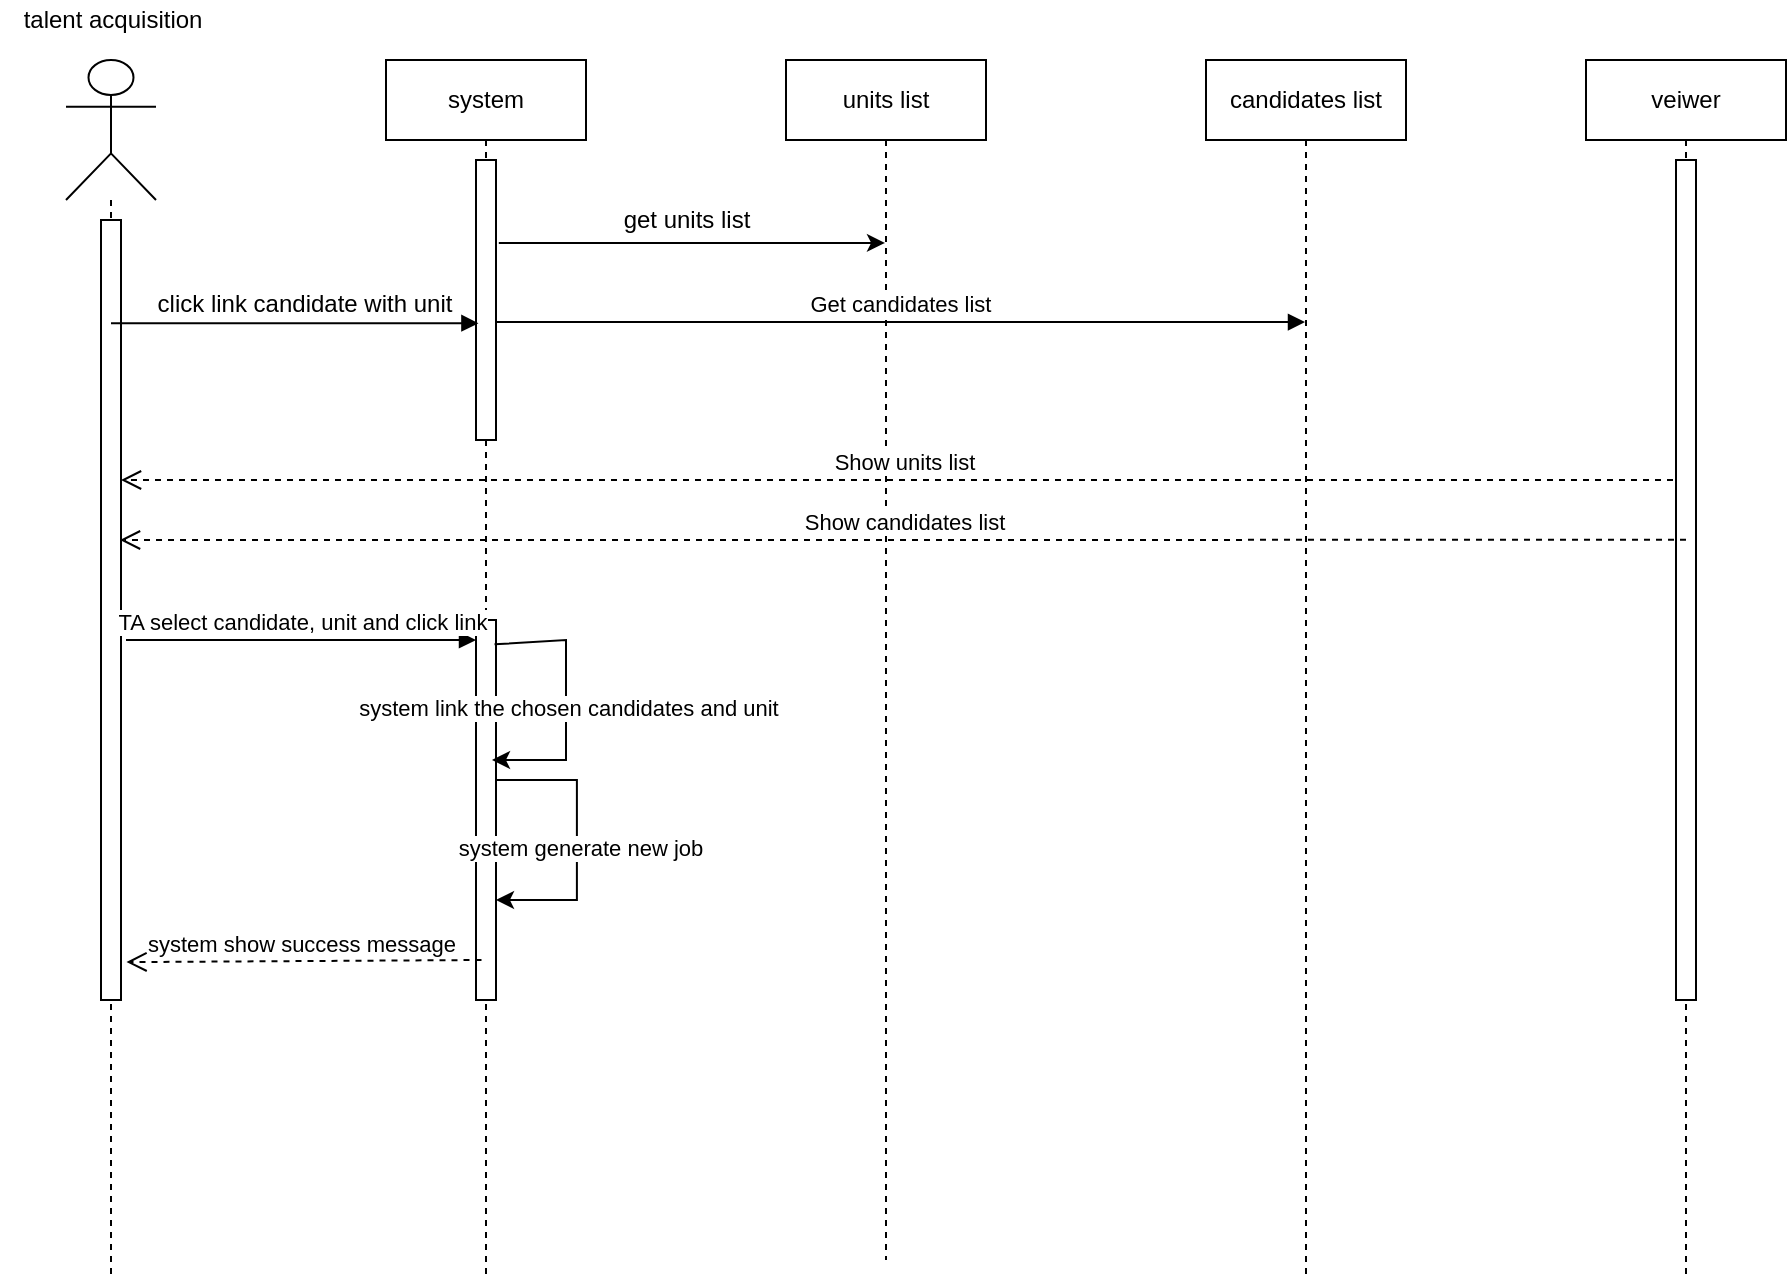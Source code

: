 <mxfile version="17.4.2" type="device"><diagram id="uEa2KhBH0eOFdy1nyrka" name="Page-1"><mxGraphModel dx="1928" dy="506" grid="1" gridSize="10" guides="1" tooltips="1" connect="1" arrows="1" fold="1" page="1" pageScale="1" pageWidth="850" pageHeight="1100" math="0" shadow="0"><root><mxCell id="0"/><mxCell id="1" parent="0"/><mxCell id="KsSeSbwvbEtUZ55Jz8Z9-18" value="" style="shape=umlLifeline;participant=umlActor;perimeter=lifelinePerimeter;whiteSpace=wrap;html=1;container=1;collapsible=0;recursiveResize=0;verticalAlign=top;spacingTop=36;outlineConnect=0;size=70;" parent="1" vertex="1"><mxGeometry x="30" y="40" width="45" height="610" as="geometry"/></mxCell><mxCell id="KsSeSbwvbEtUZ55Jz8Z9-26" value="" style="html=1;points=[];perimeter=orthogonalPerimeter;" parent="KsSeSbwvbEtUZ55Jz8Z9-18" vertex="1"><mxGeometry x="17.5" y="80" width="10" height="390" as="geometry"/></mxCell><mxCell id="KsSeSbwvbEtUZ55Jz8Z9-20" value="talent acquisition" style="text;html=1;align=center;verticalAlign=middle;resizable=0;points=[];autosize=1;strokeColor=none;fillColor=none;" parent="1" vertex="1"><mxGeometry x="-2.5" y="10" width="110" height="20" as="geometry"/></mxCell><mxCell id="KsSeSbwvbEtUZ55Jz8Z9-23" value="candidates list" style="shape=umlLifeline;perimeter=lifelinePerimeter;whiteSpace=wrap;html=1;container=1;collapsible=0;recursiveResize=0;outlineConnect=0;" parent="1" vertex="1"><mxGeometry x="600" y="40" width="100" height="610" as="geometry"/></mxCell><mxCell id="KsSeSbwvbEtUZ55Jz8Z9-24" value="units list" style="shape=umlLifeline;perimeter=lifelinePerimeter;whiteSpace=wrap;html=1;container=1;collapsible=0;recursiveResize=0;outlineConnect=0;" parent="1" vertex="1"><mxGeometry x="390" y="40" width="100" height="600" as="geometry"/></mxCell><mxCell id="KsSeSbwvbEtUZ55Jz8Z9-25" value="system" style="shape=umlLifeline;perimeter=lifelinePerimeter;whiteSpace=wrap;html=1;container=1;collapsible=0;recursiveResize=0;outlineConnect=0;" parent="1" vertex="1"><mxGeometry x="190" y="40" width="100" height="610" as="geometry"/></mxCell><mxCell id="bWEyF5h6Kf8UfUXs6w6O-13" value="" style="html=1;points=[];perimeter=orthogonalPerimeter;" vertex="1" parent="KsSeSbwvbEtUZ55Jz8Z9-25"><mxGeometry x="45" y="280" width="10" height="190" as="geometry"/></mxCell><mxCell id="KsSeSbwvbEtUZ55Jz8Z9-29" value="" style="html=1;points=[];perimeter=orthogonalPerimeter;" parent="KsSeSbwvbEtUZ55Jz8Z9-25" vertex="1"><mxGeometry x="45" y="50" width="10" height="140" as="geometry"/></mxCell><mxCell id="bWEyF5h6Kf8UfUXs6w6O-11" value="" style="endArrow=classic;html=1;rounded=0;" edge="1" parent="KsSeSbwvbEtUZ55Jz8Z9-25"><mxGeometry width="50" height="50" relative="1" as="geometry"><mxPoint x="54.998" y="360" as="sourcePoint"/><mxPoint x="54.998" y="420" as="targetPoint"/><Array as="points"><mxPoint x="95.45" y="360"/><mxPoint x="95.45" y="420"/></Array></mxGeometry></mxCell><mxCell id="bWEyF5h6Kf8UfUXs6w6O-12" value="system generate new job" style="edgeLabel;html=1;align=center;verticalAlign=middle;resizable=0;points=[];" vertex="1" connectable="0" parent="bWEyF5h6Kf8UfUXs6w6O-11"><mxGeometry x="0.054" y="1" relative="1" as="geometry"><mxPoint as="offset"/></mxGeometry></mxCell><mxCell id="bWEyF5h6Kf8UfUXs6w6O-8" value="" style="endArrow=classic;html=1;rounded=0;exitX=0.927;exitY=0.064;exitDx=0;exitDy=0;exitPerimeter=0;" edge="1" parent="KsSeSbwvbEtUZ55Jz8Z9-25" source="bWEyF5h6Kf8UfUXs6w6O-13"><mxGeometry width="50" height="50" relative="1" as="geometry"><mxPoint x="60" y="290" as="sourcePoint"/><mxPoint x="53" y="350" as="targetPoint"/><Array as="points"><mxPoint x="90" y="290"/><mxPoint x="90" y="350"/></Array></mxGeometry></mxCell><mxCell id="bWEyF5h6Kf8UfUXs6w6O-10" value="system link the chosen candidates and unit" style="edgeLabel;html=1;align=center;verticalAlign=middle;resizable=0;points=[];" vertex="1" connectable="0" parent="bWEyF5h6Kf8UfUXs6w6O-8"><mxGeometry x="0.054" y="1" relative="1" as="geometry"><mxPoint as="offset"/></mxGeometry></mxCell><mxCell id="KsSeSbwvbEtUZ55Jz8Z9-31" value="" style="html=1;verticalAlign=bottom;endArrow=block;rounded=0;entryX=0.121;entryY=0.583;entryDx=0;entryDy=0;entryPerimeter=0;" parent="1" source="KsSeSbwvbEtUZ55Jz8Z9-18" target="KsSeSbwvbEtUZ55Jz8Z9-29" edge="1"><mxGeometry width="80" relative="1" as="geometry"><mxPoint x="430" y="290" as="sourcePoint"/><mxPoint x="230" y="172" as="targetPoint"/></mxGeometry></mxCell><mxCell id="KsSeSbwvbEtUZ55Jz8Z9-32" value="click link candidate with unit" style="text;html=1;align=center;verticalAlign=middle;resizable=0;points=[];autosize=1;strokeColor=none;fillColor=none;" parent="1" vertex="1"><mxGeometry x="69" y="152" width="160" height="20" as="geometry"/></mxCell><mxCell id="KsSeSbwvbEtUZ55Jz8Z9-33" value="Get candidates list" style="html=1;verticalAlign=bottom;endArrow=block;rounded=0;exitX=1.02;exitY=0.579;exitDx=0;exitDy=0;exitPerimeter=0;" parent="1" source="KsSeSbwvbEtUZ55Jz8Z9-29" target="KsSeSbwvbEtUZ55Jz8Z9-23" edge="1"><mxGeometry width="80" relative="1" as="geometry"><mxPoint x="430" y="290" as="sourcePoint"/><mxPoint x="510" y="290" as="targetPoint"/></mxGeometry></mxCell><mxCell id="KsSeSbwvbEtUZ55Jz8Z9-34" value="Show units list" style="html=1;verticalAlign=bottom;endArrow=open;dashed=1;endSize=8;rounded=0;" parent="1" source="bWEyF5h6Kf8UfUXs6w6O-1" target="KsSeSbwvbEtUZ55Jz8Z9-26" edge="1"><mxGeometry relative="1" as="geometry"><mxPoint x="642" y="268.08" as="sourcePoint"/><mxPoint x="430" y="290" as="targetPoint"/><Array as="points"><mxPoint x="480" y="250"/></Array></mxGeometry></mxCell><mxCell id="KsSeSbwvbEtUZ55Jz8Z9-35" value="TA select candidate, unit and click link" style="html=1;verticalAlign=bottom;endArrow=block;rounded=0;" parent="1" target="bWEyF5h6Kf8UfUXs6w6O-13" edge="1"><mxGeometry width="80" relative="1" as="geometry"><mxPoint x="60" y="330" as="sourcePoint"/><mxPoint x="230" y="330" as="targetPoint"/></mxGeometry></mxCell><mxCell id="bWEyF5h6Kf8UfUXs6w6O-1" value="veiwer" style="shape=umlLifeline;perimeter=lifelinePerimeter;whiteSpace=wrap;html=1;container=1;collapsible=0;recursiveResize=0;outlineConnect=0;" vertex="1" parent="1"><mxGeometry x="790" y="40" width="100" height="610" as="geometry"/></mxCell><mxCell id="bWEyF5h6Kf8UfUXs6w6O-2" value="" style="html=1;points=[];perimeter=orthogonalPerimeter;" vertex="1" parent="bWEyF5h6Kf8UfUXs6w6O-1"><mxGeometry x="45" y="50" width="10" height="420" as="geometry"/></mxCell><mxCell id="bWEyF5h6Kf8UfUXs6w6O-4" value="" style="endArrow=classic;html=1;rounded=0;exitX=1.141;exitY=0.296;exitDx=0;exitDy=0;exitPerimeter=0;" edge="1" parent="1" source="KsSeSbwvbEtUZ55Jz8Z9-29" target="KsSeSbwvbEtUZ55Jz8Z9-24"><mxGeometry width="50" height="50" relative="1" as="geometry"><mxPoint x="240" y="150" as="sourcePoint"/><mxPoint x="290" y="100" as="targetPoint"/></mxGeometry></mxCell><mxCell id="bWEyF5h6Kf8UfUXs6w6O-6" value="get units list" style="text;html=1;align=center;verticalAlign=middle;resizable=0;points=[];autosize=1;strokeColor=none;fillColor=none;" vertex="1" parent="1"><mxGeometry x="300" y="110" width="80" height="20" as="geometry"/></mxCell><mxCell id="bWEyF5h6Kf8UfUXs6w6O-7" value="Show candidates list" style="html=1;verticalAlign=bottom;endArrow=open;dashed=1;endSize=8;rounded=0;exitX=0.5;exitY=0.452;exitDx=0;exitDy=0;exitPerimeter=0;" edge="1" parent="1" source="bWEyF5h6Kf8UfUXs6w6O-2"><mxGeometry relative="1" as="geometry"><mxPoint x="830" y="280" as="sourcePoint"/><mxPoint x="57" y="280" as="targetPoint"/><Array as="points"><mxPoint x="479.5" y="280"/></Array></mxGeometry></mxCell><mxCell id="bWEyF5h6Kf8UfUXs6w6O-14" value="system show success message&amp;nbsp;" style="html=1;verticalAlign=bottom;endArrow=open;dashed=1;endSize=8;rounded=0;exitX=0;exitY=0.593;exitDx=0;exitDy=0;exitPerimeter=0;" edge="1" parent="1"><mxGeometry relative="1" as="geometry"><mxPoint x="237.75" y="490.0" as="sourcePoint"/><mxPoint x="60.25" y="491.05" as="targetPoint"/><Array as="points"/></mxGeometry></mxCell></root></mxGraphModel></diagram></mxfile>